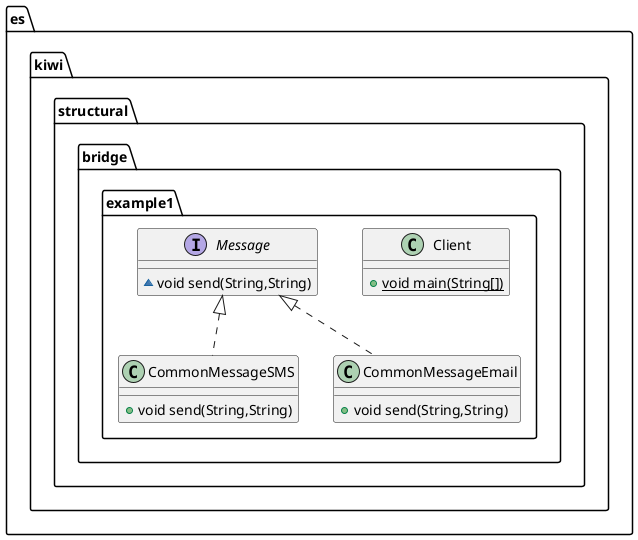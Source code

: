 @startuml
class es.kiwi.structural.bridge.example1.Client {
+ {static} void main(String[])
}
class es.kiwi.structural.bridge.example1.CommonMessageSMS {
+ void send(String,String)
}
interface es.kiwi.structural.bridge.example1.Message {
~ void send(String,String)
}
class es.kiwi.structural.bridge.example1.CommonMessageEmail {
+ void send(String,String)
}


es.kiwi.structural.bridge.example1.Message <|.. es.kiwi.structural.bridge.example1.CommonMessageSMS
es.kiwi.structural.bridge.example1.Message <|.. es.kiwi.structural.bridge.example1.CommonMessageEmail
@enduml
